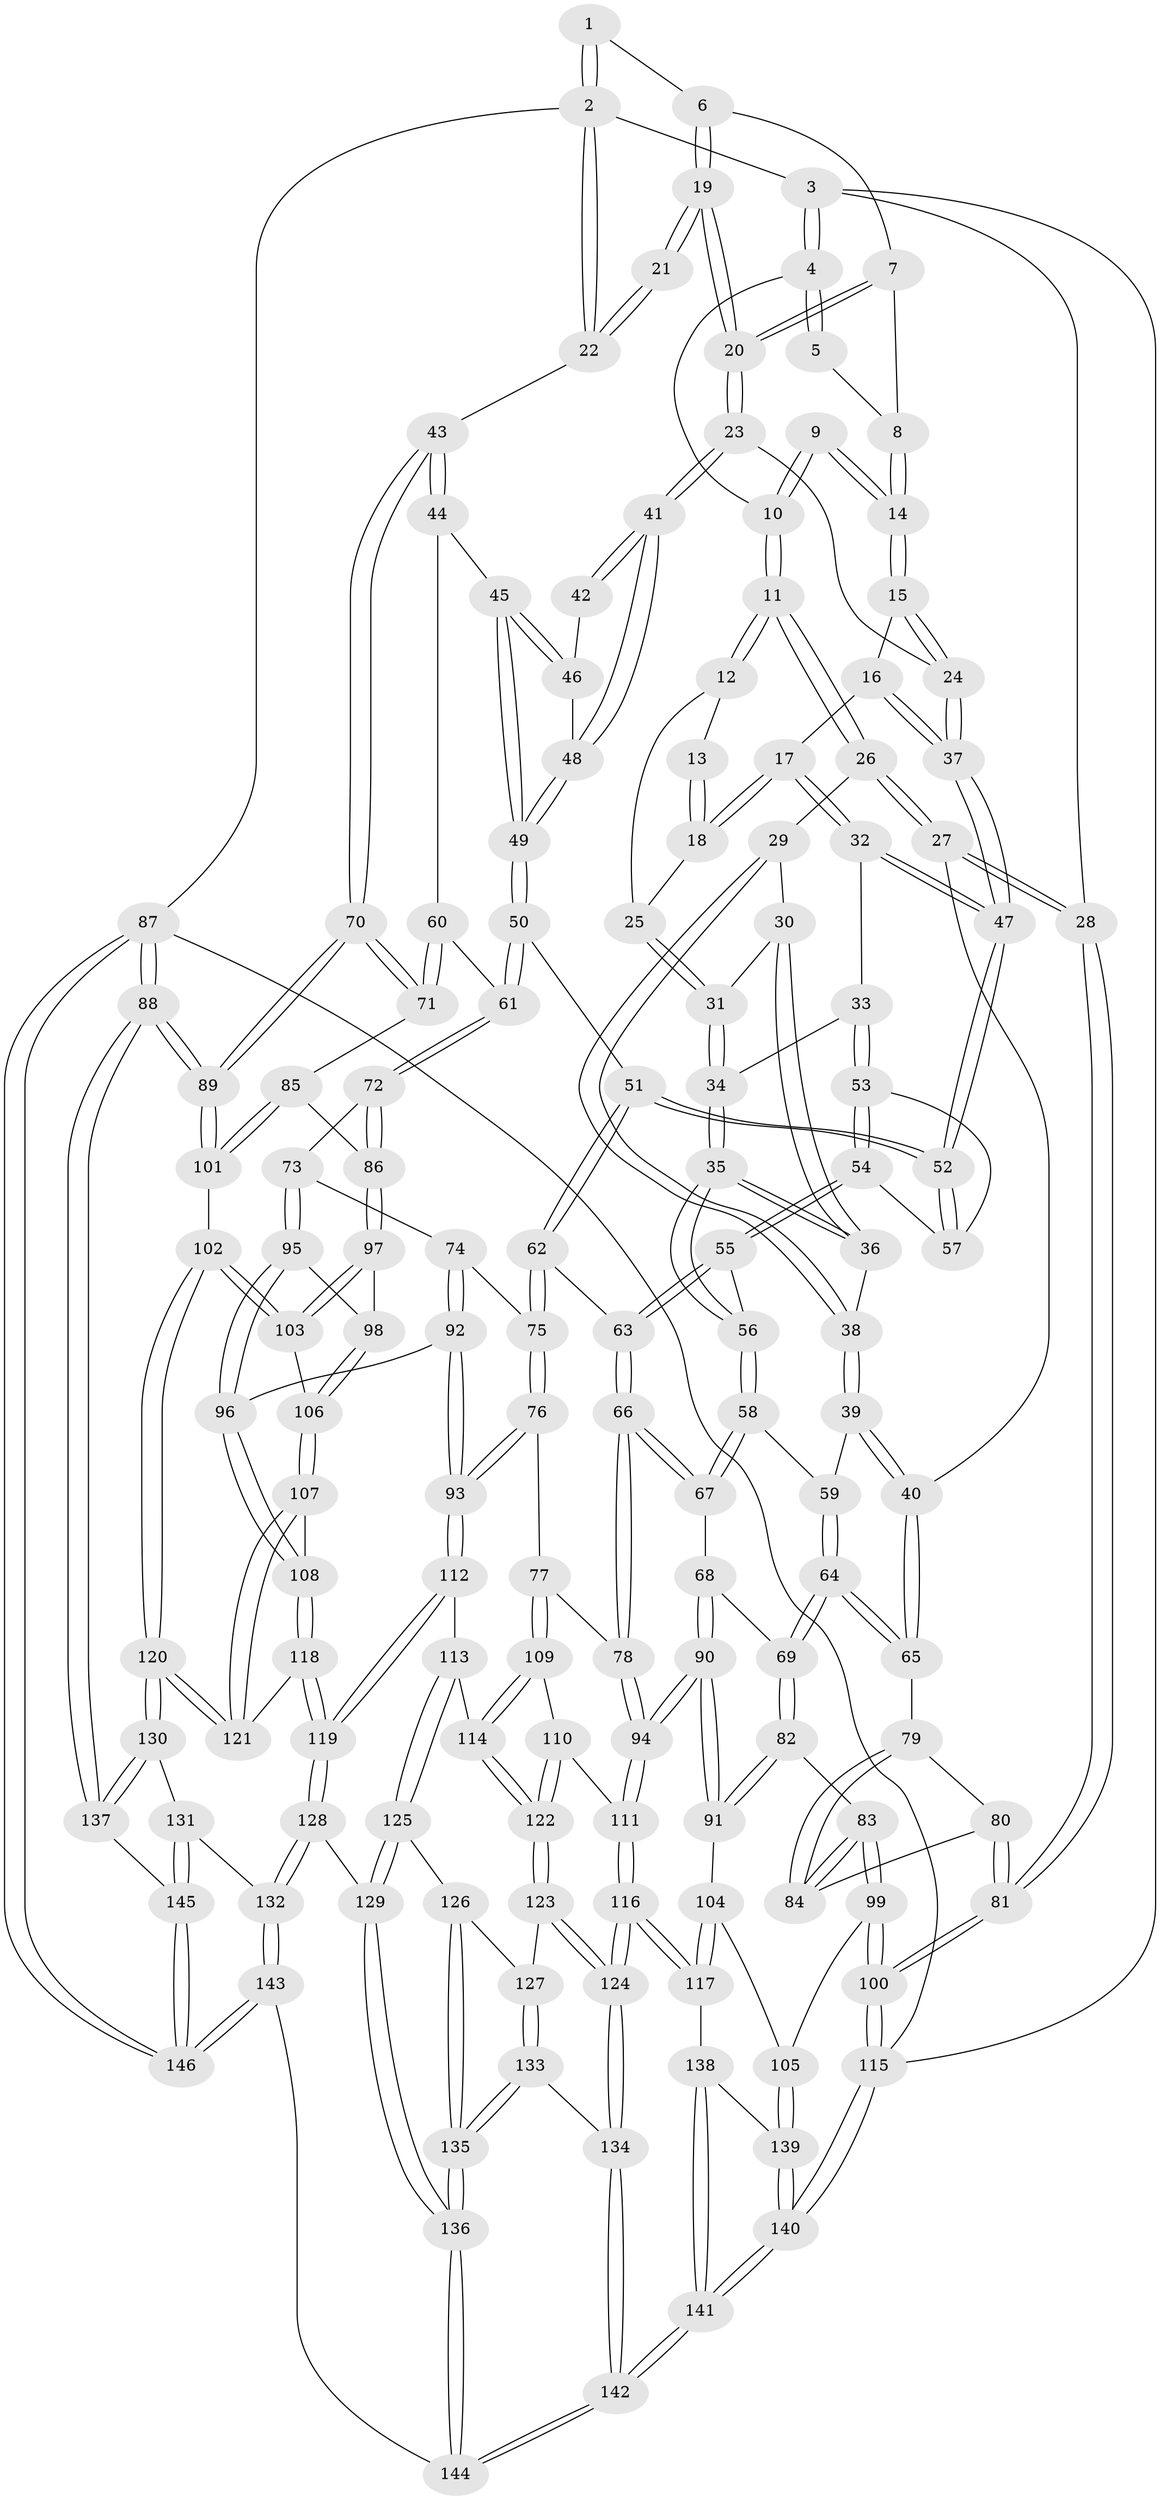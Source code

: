 // Generated by graph-tools (version 1.1) at 2025/00/03/09/25 05:00:01]
// undirected, 146 vertices, 362 edges
graph export_dot {
graph [start="1"]
  node [color=gray90,style=filled];
  1 [pos="+0.7738304215506153+0"];
  2 [pos="+1+0"];
  3 [pos="+0+0"];
  4 [pos="+0.21988716555961405+0"];
  5 [pos="+0.5317827374477401+0"];
  6 [pos="+0.7755407824571852+0.004958991420544054"];
  7 [pos="+0.6414626216197151+0.02102511115478274"];
  8 [pos="+0.5676129988672839+0"];
  9 [pos="+0.46535920796991953+0.06379569732842645"];
  10 [pos="+0.25064790285816113+0"];
  11 [pos="+0.27534269016245394+0"];
  12 [pos="+0.4496939094327035+0.07986555769026363"];
  13 [pos="+0.46501112764812536+0.06638823156541827"];
  14 [pos="+0.5644367615469039+0"];
  15 [pos="+0.5644165684993833+0.10209349757156755"];
  16 [pos="+0.5629549628241683+0.1042771702588201"];
  17 [pos="+0.5471606889180585+0.12322422697120856"];
  18 [pos="+0.5048003840751222+0.11357566077723799"];
  19 [pos="+0.7804774500836993+0.039084513932814965"];
  20 [pos="+0.7286729319776508+0.12143596364872702"];
  21 [pos="+0.9348109354464006+0.0852135292484504"];
  22 [pos="+1+0.040603888731273435"];
  23 [pos="+0.7272834674372172+0.12718508495115757"];
  24 [pos="+0.716512765228883+0.13177579156911307"];
  25 [pos="+0.4413359000168901+0.12023816219438845"];
  26 [pos="+0.2756216274967401+0"];
  27 [pos="+0.08447718705150843+0.27584343690445795"];
  28 [pos="+0+0.3020394618672138"];
  29 [pos="+0.29804902908919634+0.05522059549249804"];
  30 [pos="+0.4059601740483361+0.12264540642607444"];
  31 [pos="+0.4266858812323935+0.12918725571676165"];
  32 [pos="+0.5418219199768168+0.15136221652439774"];
  33 [pos="+0.5024284476267247+0.1944791705201917"];
  34 [pos="+0.44961488955665685+0.19012445688711532"];
  35 [pos="+0.3843437651137678+0.24698547052997508"];
  36 [pos="+0.37381195545681717+0.2328973122216418"];
  37 [pos="+0.6543230339941131+0.2096029580454476"];
  38 [pos="+0.2956157290124788+0.15911005091528635"];
  39 [pos="+0.22295979770965146+0.24090219081709183"];
  40 [pos="+0.09463151720306881+0.27696941013478316"];
  41 [pos="+0.7440965229538505+0.14516910873362127"];
  42 [pos="+0.8840607548890811+0.12713202523708245"];
  43 [pos="+1+0.05360764201179386"];
  44 [pos="+0.9268254373614743+0.24332854839732204"];
  45 [pos="+0.8811016954202512+0.2462726485607489"];
  46 [pos="+0.8548627792904653+0.17556384727910218"];
  47 [pos="+0.6302501198576281+0.25127042605097144"];
  48 [pos="+0.7644181966007698+0.1783646549675053"];
  49 [pos="+0.7903360954499419+0.29384502834283877"];
  50 [pos="+0.7852203493042478+0.3056092044145764"];
  51 [pos="+0.6397333516946527+0.30250428694978165"];
  52 [pos="+0.6296048782525238+0.26516573142522737"];
  53 [pos="+0.5060782773967658+0.2156250908597169"];
  54 [pos="+0.49047363060792815+0.28313823449366815"];
  55 [pos="+0.48554214905412224+0.2939503840091815"];
  56 [pos="+0.385271212066672+0.2676320968232345"];
  57 [pos="+0.5692262986591128+0.2523256379660202"];
  58 [pos="+0.3701629524673574+0.2906249982979298"];
  59 [pos="+0.2959622800014486+0.29255084368539247"];
  60 [pos="+0.9190366129768818+0.3489511344387645"];
  61 [pos="+0.806975111676723+0.364212380541073"];
  62 [pos="+0.6149533300310209+0.3409542428875862"];
  63 [pos="+0.5188670473222287+0.3541579776165694"];
  64 [pos="+0.25653829651348836+0.3859116960892336"];
  65 [pos="+0.2403999235244484+0.3836896986844227"];
  66 [pos="+0.44996658163568076+0.44730007429766716"];
  67 [pos="+0.3771450353540702+0.40554147835064824"];
  68 [pos="+0.3242971524336645+0.4180669965790683"];
  69 [pos="+0.27782646331551636+0.39972637844027314"];
  70 [pos="+1+0.3755270630938273"];
  71 [pos="+1+0.41244032190161384"];
  72 [pos="+0.8048123082002402+0.39250837108062686"];
  73 [pos="+0.7570317164764283+0.44384180341990787"];
  74 [pos="+0.6462011868625226+0.42411273892863105"];
  75 [pos="+0.6397891235885298+0.4176965492443343"];
  76 [pos="+0.4874869199693958+0.5143789709619524"];
  77 [pos="+0.4870723758472795+0.5142670324495902"];
  78 [pos="+0.4508097565193014+0.44992065907144774"];
  79 [pos="+0.2210340102739458+0.4139491571253048"];
  80 [pos="+0.09789535885265044+0.45020514954908125"];
  81 [pos="+0+0.3805594886905313"];
  82 [pos="+0.21698282878107414+0.5141638749250745"];
  83 [pos="+0.21072852727652536+0.5114767720688047"];
  84 [pos="+0.1931806621656454+0.49052043587127014"];
  85 [pos="+0.9258247643457256+0.47773830538188683"];
  86 [pos="+0.9113959436018422+0.4803497944086547"];
  87 [pos="+1+1"];
  88 [pos="+1+1"];
  89 [pos="+1+0.7064989490516508"];
  90 [pos="+0.27455147968547233+0.5531149665888839"];
  91 [pos="+0.2719878830131397+0.5525846930150653"];
  92 [pos="+0.6405722900029599+0.560091173231925"];
  93 [pos="+0.5859868573474932+0.5766798807090306"];
  94 [pos="+0.28642941254874416+0.5637786933459767"];
  95 [pos="+0.7552259521178658+0.5189023817860313"];
  96 [pos="+0.677622571203094+0.5685378247912919"];
  97 [pos="+0.8884966777375943+0.5148751257349833"];
  98 [pos="+0.7764983707947066+0.5332303980790015"];
  99 [pos="+0+0.6844585709005361"];
  100 [pos="+0+0.6328870906247718"];
  101 [pos="+1+0.6985374410260522"];
  102 [pos="+0.9845086417476844+0.7073344539412622"];
  103 [pos="+0.8840382772346571+0.5988843644257777"];
  104 [pos="+0.2219925379315941+0.5874919968713248"];
  105 [pos="+0.0067927397253901185+0.6892714646997544"];
  106 [pos="+0.8090839224544837+0.6057047445377651"];
  107 [pos="+0.7870565097016705+0.643045664941392"];
  108 [pos="+0.70097357162345+0.6166021974470394"];
  109 [pos="+0.4667520786296812+0.5431494966317028"];
  110 [pos="+0.36295451751509483+0.6117003994074577"];
  111 [pos="+0.31582478261045643+0.6088494772085286"];
  112 [pos="+0.5767949413166613+0.6600537352945026"];
  113 [pos="+0.5437493057620925+0.6755665223173664"];
  114 [pos="+0.4763404603914651+0.6775769934224488"];
  115 [pos="+0+1"];
  116 [pos="+0.23432217597636207+0.7902464662967053"];
  117 [pos="+0.20155722509879287+0.7835097244507206"];
  118 [pos="+0.6762526501734891+0.7227052570502339"];
  119 [pos="+0.6616110447321096+0.7527405474624999"];
  120 [pos="+0.8596624429848887+0.787351019783814"];
  121 [pos="+0.7884796869010879+0.6519978425419165"];
  122 [pos="+0.4350969191693394+0.7117978918491827"];
  123 [pos="+0.43322467161191963+0.7203488995557001"];
  124 [pos="+0.2511240505029929+0.8039727342292555"];
  125 [pos="+0.521137186777032+0.7904937757193734"];
  126 [pos="+0.4874781118319755+0.7896103545004481"];
  127 [pos="+0.4665441936393314+0.7679166580199493"];
  128 [pos="+0.672060764254759+0.8096754216602924"];
  129 [pos="+0.6262294022060393+0.8312002126926753"];
  130 [pos="+0.857547317062758+0.7902947565429677"];
  131 [pos="+0.7775269368532586+0.8258694512376933"];
  132 [pos="+0.735918523802337+0.8336984071171356"];
  133 [pos="+0.3165827858737118+0.8681137468056094"];
  134 [pos="+0.280219621582603+0.8552785837053285"];
  135 [pos="+0.42071435232130966+0.9149393622371115"];
  136 [pos="+0.5069330392752907+1"];
  137 [pos="+0.9180218245863851+0.8935654164989727"];
  138 [pos="+0.14660462160975993+0.7747260632651778"];
  139 [pos="+0.09019404032818522+0.7464075410285844"];
  140 [pos="+0+1"];
  141 [pos="+0.000561910598217086+1"];
  142 [pos="+0.14962313097561258+1"];
  143 [pos="+0.7162573369088855+1"];
  144 [pos="+0.5227845965771607+1"];
  145 [pos="+0.8632133575210349+1"];
  146 [pos="+0.8475401942350635+1"];
  1 -- 2;
  1 -- 2;
  1 -- 6;
  2 -- 3;
  2 -- 22;
  2 -- 22;
  2 -- 87;
  3 -- 4;
  3 -- 4;
  3 -- 28;
  3 -- 115;
  4 -- 5;
  4 -- 5;
  4 -- 10;
  5 -- 8;
  6 -- 7;
  6 -- 19;
  6 -- 19;
  7 -- 8;
  7 -- 20;
  7 -- 20;
  8 -- 14;
  8 -- 14;
  9 -- 10;
  9 -- 10;
  9 -- 14;
  9 -- 14;
  10 -- 11;
  10 -- 11;
  11 -- 12;
  11 -- 12;
  11 -- 26;
  11 -- 26;
  12 -- 13;
  12 -- 25;
  13 -- 18;
  13 -- 18;
  14 -- 15;
  14 -- 15;
  15 -- 16;
  15 -- 24;
  15 -- 24;
  16 -- 17;
  16 -- 37;
  16 -- 37;
  17 -- 18;
  17 -- 18;
  17 -- 32;
  17 -- 32;
  18 -- 25;
  19 -- 20;
  19 -- 20;
  19 -- 21;
  19 -- 21;
  20 -- 23;
  20 -- 23;
  21 -- 22;
  21 -- 22;
  22 -- 43;
  23 -- 24;
  23 -- 41;
  23 -- 41;
  24 -- 37;
  24 -- 37;
  25 -- 31;
  25 -- 31;
  26 -- 27;
  26 -- 27;
  26 -- 29;
  27 -- 28;
  27 -- 28;
  27 -- 40;
  28 -- 81;
  28 -- 81;
  29 -- 30;
  29 -- 38;
  29 -- 38;
  30 -- 31;
  30 -- 36;
  30 -- 36;
  31 -- 34;
  31 -- 34;
  32 -- 33;
  32 -- 47;
  32 -- 47;
  33 -- 34;
  33 -- 53;
  33 -- 53;
  34 -- 35;
  34 -- 35;
  35 -- 36;
  35 -- 36;
  35 -- 56;
  35 -- 56;
  36 -- 38;
  37 -- 47;
  37 -- 47;
  38 -- 39;
  38 -- 39;
  39 -- 40;
  39 -- 40;
  39 -- 59;
  40 -- 65;
  40 -- 65;
  41 -- 42;
  41 -- 42;
  41 -- 48;
  41 -- 48;
  42 -- 46;
  43 -- 44;
  43 -- 44;
  43 -- 70;
  43 -- 70;
  44 -- 45;
  44 -- 60;
  45 -- 46;
  45 -- 46;
  45 -- 49;
  45 -- 49;
  46 -- 48;
  47 -- 52;
  47 -- 52;
  48 -- 49;
  48 -- 49;
  49 -- 50;
  49 -- 50;
  50 -- 51;
  50 -- 61;
  50 -- 61;
  51 -- 52;
  51 -- 52;
  51 -- 62;
  51 -- 62;
  52 -- 57;
  52 -- 57;
  53 -- 54;
  53 -- 54;
  53 -- 57;
  54 -- 55;
  54 -- 55;
  54 -- 57;
  55 -- 56;
  55 -- 63;
  55 -- 63;
  56 -- 58;
  56 -- 58;
  58 -- 59;
  58 -- 67;
  58 -- 67;
  59 -- 64;
  59 -- 64;
  60 -- 61;
  60 -- 71;
  60 -- 71;
  61 -- 72;
  61 -- 72;
  62 -- 63;
  62 -- 75;
  62 -- 75;
  63 -- 66;
  63 -- 66;
  64 -- 65;
  64 -- 65;
  64 -- 69;
  64 -- 69;
  65 -- 79;
  66 -- 67;
  66 -- 67;
  66 -- 78;
  66 -- 78;
  67 -- 68;
  68 -- 69;
  68 -- 90;
  68 -- 90;
  69 -- 82;
  69 -- 82;
  70 -- 71;
  70 -- 71;
  70 -- 89;
  70 -- 89;
  71 -- 85;
  72 -- 73;
  72 -- 86;
  72 -- 86;
  73 -- 74;
  73 -- 95;
  73 -- 95;
  74 -- 75;
  74 -- 92;
  74 -- 92;
  75 -- 76;
  75 -- 76;
  76 -- 77;
  76 -- 93;
  76 -- 93;
  77 -- 78;
  77 -- 109;
  77 -- 109;
  78 -- 94;
  78 -- 94;
  79 -- 80;
  79 -- 84;
  79 -- 84;
  80 -- 81;
  80 -- 81;
  80 -- 84;
  81 -- 100;
  81 -- 100;
  82 -- 83;
  82 -- 91;
  82 -- 91;
  83 -- 84;
  83 -- 84;
  83 -- 99;
  83 -- 99;
  85 -- 86;
  85 -- 101;
  85 -- 101;
  86 -- 97;
  86 -- 97;
  87 -- 88;
  87 -- 88;
  87 -- 146;
  87 -- 146;
  87 -- 115;
  88 -- 89;
  88 -- 89;
  88 -- 137;
  88 -- 137;
  89 -- 101;
  89 -- 101;
  90 -- 91;
  90 -- 91;
  90 -- 94;
  90 -- 94;
  91 -- 104;
  92 -- 93;
  92 -- 93;
  92 -- 96;
  93 -- 112;
  93 -- 112;
  94 -- 111;
  94 -- 111;
  95 -- 96;
  95 -- 96;
  95 -- 98;
  96 -- 108;
  96 -- 108;
  97 -- 98;
  97 -- 103;
  97 -- 103;
  98 -- 106;
  98 -- 106;
  99 -- 100;
  99 -- 100;
  99 -- 105;
  100 -- 115;
  100 -- 115;
  101 -- 102;
  102 -- 103;
  102 -- 103;
  102 -- 120;
  102 -- 120;
  103 -- 106;
  104 -- 105;
  104 -- 117;
  104 -- 117;
  105 -- 139;
  105 -- 139;
  106 -- 107;
  106 -- 107;
  107 -- 108;
  107 -- 121;
  107 -- 121;
  108 -- 118;
  108 -- 118;
  109 -- 110;
  109 -- 114;
  109 -- 114;
  110 -- 111;
  110 -- 122;
  110 -- 122;
  111 -- 116;
  111 -- 116;
  112 -- 113;
  112 -- 119;
  112 -- 119;
  113 -- 114;
  113 -- 125;
  113 -- 125;
  114 -- 122;
  114 -- 122;
  115 -- 140;
  115 -- 140;
  116 -- 117;
  116 -- 117;
  116 -- 124;
  116 -- 124;
  117 -- 138;
  118 -- 119;
  118 -- 119;
  118 -- 121;
  119 -- 128;
  119 -- 128;
  120 -- 121;
  120 -- 121;
  120 -- 130;
  120 -- 130;
  122 -- 123;
  122 -- 123;
  123 -- 124;
  123 -- 124;
  123 -- 127;
  124 -- 134;
  124 -- 134;
  125 -- 126;
  125 -- 129;
  125 -- 129;
  126 -- 127;
  126 -- 135;
  126 -- 135;
  127 -- 133;
  127 -- 133;
  128 -- 129;
  128 -- 132;
  128 -- 132;
  129 -- 136;
  129 -- 136;
  130 -- 131;
  130 -- 137;
  130 -- 137;
  131 -- 132;
  131 -- 145;
  131 -- 145;
  132 -- 143;
  132 -- 143;
  133 -- 134;
  133 -- 135;
  133 -- 135;
  134 -- 142;
  134 -- 142;
  135 -- 136;
  135 -- 136;
  136 -- 144;
  136 -- 144;
  137 -- 145;
  138 -- 139;
  138 -- 141;
  138 -- 141;
  139 -- 140;
  139 -- 140;
  140 -- 141;
  140 -- 141;
  141 -- 142;
  141 -- 142;
  142 -- 144;
  142 -- 144;
  143 -- 144;
  143 -- 146;
  143 -- 146;
  145 -- 146;
  145 -- 146;
}
